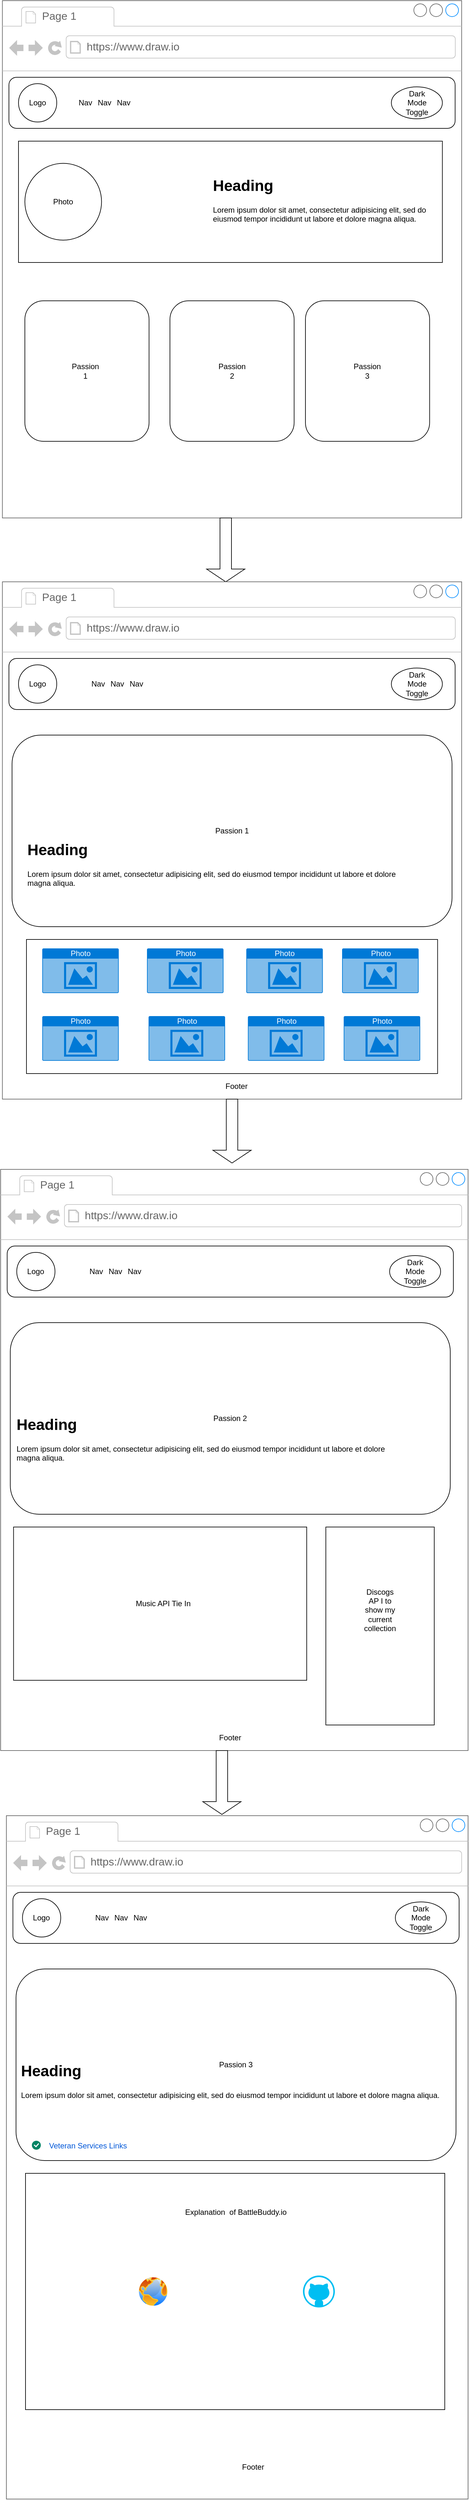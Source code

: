 <mxfile version="13.1.3">
    <diagram id="6hGFLwfOUW9BJ-s0fimq" name="Page-1">
        <mxGraphModel dx="1074" dy="798" grid="1" gridSize="10" guides="1" tooltips="1" connect="1" arrows="1" fold="1" page="1" pageScale="1" pageWidth="827" pageHeight="1169" math="0" shadow="0">
            <root>
                <mxCell id="0"/>
                <mxCell id="1" parent="0"/>
                <mxCell id="2" value="" style="rounded=0;whiteSpace=wrap;html=1;" parent="1" vertex="1">
                    <mxGeometry x="76" y="180" width="600" height="460" as="geometry"/>
                </mxCell>
                <mxCell id="6" value="" style="strokeWidth=1;shadow=0;dashed=0;align=center;html=1;shape=mxgraph.mockup.containers.browserWindow;rSize=0;strokeColor=#666666;strokeColor2=#008cff;strokeColor3=#c4c4c4;mainText=,;recursiveResize=0;" parent="1" vertex="1">
                    <mxGeometry x="69.75" y="180" width="720.25" height="810" as="geometry"/>
                </mxCell>
                <mxCell id="7" value="Page 1" style="strokeWidth=1;shadow=0;dashed=0;align=center;html=1;shape=mxgraph.mockup.containers.anchor;fontSize=17;fontColor=#666666;align=left;" parent="6" vertex="1">
                    <mxGeometry x="60" y="12" width="110" height="26" as="geometry"/>
                </mxCell>
                <mxCell id="8" value="https://www.draw.io" style="strokeWidth=1;shadow=0;dashed=0;align=center;html=1;shape=mxgraph.mockup.containers.anchor;rSize=0;fontSize=17;fontColor=#666666;align=left;" parent="6" vertex="1">
                    <mxGeometry x="130" y="60" width="250" height="26" as="geometry"/>
                </mxCell>
                <mxCell id="27" value="" style="rounded=0;whiteSpace=wrap;html=1;" parent="6" vertex="1">
                    <mxGeometry x="25.25" y="220" width="664.75" height="190" as="geometry"/>
                </mxCell>
                <mxCell id="48" value="" style="rounded=1;whiteSpace=wrap;html=1;" parent="6" vertex="1">
                    <mxGeometry x="10.25" y="120" width="699.75" height="80" as="geometry"/>
                </mxCell>
                <mxCell id="50" value="" style="ellipse;whiteSpace=wrap;html=1;aspect=fixed;" parent="6" vertex="1">
                    <mxGeometry x="25.25" y="130" width="60" height="60" as="geometry"/>
                </mxCell>
                <mxCell id="51" value="" style="ellipse;whiteSpace=wrap;html=1;" parent="6" vertex="1">
                    <mxGeometry x="610" y="135" width="80" height="50" as="geometry"/>
                </mxCell>
                <mxCell id="54" value="Logo" style="text;html=1;strokeColor=none;fillColor=none;align=center;verticalAlign=middle;whiteSpace=wrap;rounded=0;" parent="6" vertex="1">
                    <mxGeometry x="35.25" y="150" width="40" height="20" as="geometry"/>
                </mxCell>
                <mxCell id="55" value="Dark Mode Toggle" style="text;html=1;strokeColor=none;fillColor=none;align=center;verticalAlign=middle;whiteSpace=wrap;rounded=0;" parent="6" vertex="1">
                    <mxGeometry x="630" y="150" width="40" height="20" as="geometry"/>
                </mxCell>
                <mxCell id="59" value="&lt;h1&gt;Heading&lt;/h1&gt;&lt;p&gt;Lorem ipsum dolor sit amet, consectetur adipisicing elit, sed do eiusmod tempor incididunt ut labore et dolore magna aliqua.&lt;/p&gt;" style="text;html=1;strokeColor=none;fillColor=none;spacing=5;spacingTop=-20;whiteSpace=wrap;overflow=hidden;rounded=0;" parent="6" vertex="1">
                    <mxGeometry x="325.25" y="270" width="344.75" height="120" as="geometry"/>
                </mxCell>
                <mxCell id="60" value="" style="ellipse;whiteSpace=wrap;html=1;aspect=fixed;" parent="6" vertex="1">
                    <mxGeometry x="35.25" y="254.75" width="120.25" height="120.25" as="geometry"/>
                </mxCell>
                <mxCell id="61" value="Photo" style="text;html=1;strokeColor=none;fillColor=none;align=center;verticalAlign=middle;whiteSpace=wrap;rounded=0;" parent="6" vertex="1">
                    <mxGeometry x="75.25" y="304.88" width="40" height="20" as="geometry"/>
                </mxCell>
                <mxCell id="62" value="" style="rounded=1;whiteSpace=wrap;html=1;" parent="6" vertex="1">
                    <mxGeometry x="35.25" y="470" width="194.75" height="220" as="geometry"/>
                </mxCell>
                <mxCell id="64" value="" style="rounded=1;whiteSpace=wrap;html=1;" parent="6" vertex="1">
                    <mxGeometry x="475.25" y="470" width="194.75" height="220" as="geometry"/>
                </mxCell>
                <mxCell id="63" value="" style="rounded=1;whiteSpace=wrap;html=1;" parent="6" vertex="1">
                    <mxGeometry x="262.76" y="470" width="194.75" height="220" as="geometry"/>
                </mxCell>
                <mxCell id="65" value="Passion 1" style="text;html=1;strokeColor=none;fillColor=none;align=center;verticalAlign=middle;whiteSpace=wrap;rounded=0;" parent="6" vertex="1">
                    <mxGeometry x="110.25" y="570" width="40" height="20" as="geometry"/>
                </mxCell>
                <mxCell id="66" value="Passion 2" style="text;html=1;strokeColor=none;fillColor=none;align=center;verticalAlign=middle;whiteSpace=wrap;rounded=0;" parent="6" vertex="1">
                    <mxGeometry x="340.13" y="570" width="40" height="20" as="geometry"/>
                </mxCell>
                <mxCell id="67" value="Passion 3" style="text;html=1;strokeColor=none;fillColor=none;align=center;verticalAlign=middle;whiteSpace=wrap;rounded=0;" parent="6" vertex="1">
                    <mxGeometry x="552.63" y="570" width="40" height="20" as="geometry"/>
                </mxCell>
                <mxCell id="109" value="Nav" style="text;html=1;strokeColor=none;fillColor=none;align=center;verticalAlign=middle;whiteSpace=wrap;rounded=0;" parent="6" vertex="1">
                    <mxGeometry x="140.5" y="150" width="40" height="20" as="geometry"/>
                </mxCell>
                <mxCell id="110" value="Nav" style="text;html=1;strokeColor=none;fillColor=none;align=center;verticalAlign=middle;whiteSpace=wrap;rounded=0;" parent="6" vertex="1">
                    <mxGeometry x="110.25" y="150" width="40" height="20" as="geometry"/>
                </mxCell>
                <mxCell id="111" value="Nav" style="text;html=1;strokeColor=none;fillColor=none;align=center;verticalAlign=middle;whiteSpace=wrap;rounded=0;" parent="6" vertex="1">
                    <mxGeometry x="170.25" y="150" width="40" height="20" as="geometry"/>
                </mxCell>
                <mxCell id="69" value="" style="shape=singleArrow;direction=south;whiteSpace=wrap;html=1;" parent="1" vertex="1">
                    <mxGeometry x="390" y="990" width="60" height="100" as="geometry"/>
                </mxCell>
                <mxCell id="70" value="" style="strokeWidth=1;shadow=0;dashed=0;align=center;html=1;shape=mxgraph.mockup.containers.browserWindow;rSize=0;strokeColor=#666666;strokeColor2=#008cff;strokeColor3=#c4c4c4;mainText=,;recursiveResize=0;" parent="1" vertex="1">
                    <mxGeometry x="69.75" y="1090" width="720.25" height="810" as="geometry"/>
                </mxCell>
                <mxCell id="128" value="" style="rounded=0;whiteSpace=wrap;html=1;" parent="70" vertex="1">
                    <mxGeometry x="37.75" y="560" width="644.75" height="210" as="geometry"/>
                </mxCell>
                <mxCell id="71" value="Page 1" style="strokeWidth=1;shadow=0;dashed=0;align=center;html=1;shape=mxgraph.mockup.containers.anchor;fontSize=17;fontColor=#666666;align=left;" parent="70" vertex="1">
                    <mxGeometry x="60" y="12" width="110" height="26" as="geometry"/>
                </mxCell>
                <mxCell id="72" value="https://www.draw.io" style="strokeWidth=1;shadow=0;dashed=0;align=center;html=1;shape=mxgraph.mockup.containers.anchor;rSize=0;fontSize=17;fontColor=#666666;align=left;" parent="70" vertex="1">
                    <mxGeometry x="130" y="60" width="250" height="26" as="geometry"/>
                </mxCell>
                <mxCell id="74" value="" style="rounded=1;whiteSpace=wrap;html=1;" parent="70" vertex="1">
                    <mxGeometry x="10.25" y="120" width="699.75" height="80" as="geometry"/>
                </mxCell>
                <mxCell id="75" value="" style="ellipse;whiteSpace=wrap;html=1;aspect=fixed;" parent="70" vertex="1">
                    <mxGeometry x="25.25" y="130" width="60" height="60" as="geometry"/>
                </mxCell>
                <mxCell id="76" value="" style="ellipse;whiteSpace=wrap;html=1;" parent="70" vertex="1">
                    <mxGeometry x="610" y="135" width="80" height="50" as="geometry"/>
                </mxCell>
                <mxCell id="77" value="Logo" style="text;html=1;strokeColor=none;fillColor=none;align=center;verticalAlign=middle;whiteSpace=wrap;rounded=0;" parent="70" vertex="1">
                    <mxGeometry x="35.25" y="150" width="40" height="20" as="geometry"/>
                </mxCell>
                <mxCell id="78" value="Dark Mode Toggle" style="text;html=1;strokeColor=none;fillColor=none;align=center;verticalAlign=middle;whiteSpace=wrap;rounded=0;" parent="70" vertex="1">
                    <mxGeometry x="630" y="150" width="40" height="20" as="geometry"/>
                </mxCell>
                <mxCell id="82" value="" style="rounded=1;whiteSpace=wrap;html=1;" parent="70" vertex="1">
                    <mxGeometry x="15.13" y="240" width="690" height="300" as="geometry"/>
                </mxCell>
                <mxCell id="85" value="Passion 1" style="text;html=1;strokeColor=none;fillColor=none;align=center;verticalAlign=middle;whiteSpace=wrap;rounded=0;" parent="70" vertex="1">
                    <mxGeometry x="317.25" y="350" width="85.75" height="80" as="geometry"/>
                </mxCell>
                <mxCell id="106" value="Nav" style="text;html=1;strokeColor=none;fillColor=none;align=center;verticalAlign=middle;whiteSpace=wrap;rounded=0;" parent="70" vertex="1">
                    <mxGeometry x="130" y="150" width="40" height="20" as="geometry"/>
                </mxCell>
                <mxCell id="107" value="Nav" style="text;html=1;strokeColor=none;fillColor=none;align=center;verticalAlign=middle;whiteSpace=wrap;rounded=0;" parent="70" vertex="1">
                    <mxGeometry x="160.25" y="150" width="40" height="20" as="geometry"/>
                </mxCell>
                <mxCell id="108" value="Nav" style="text;html=1;strokeColor=none;fillColor=none;align=center;verticalAlign=middle;whiteSpace=wrap;rounded=0;" parent="70" vertex="1">
                    <mxGeometry x="190" y="150" width="40" height="20" as="geometry"/>
                </mxCell>
                <mxCell id="129" value="Photo" style="html=1;strokeColor=none;fillColor=#0079D6;labelPosition=center;verticalLabelPosition=middle;verticalAlign=top;align=center;fontSize=12;outlineConnect=0;spacingTop=-6;fontColor=#FFFFFF;shape=mxgraph.sitemap.photo;" parent="70" vertex="1">
                    <mxGeometry x="62.5" y="574" width="120" height="70" as="geometry"/>
                </mxCell>
                <mxCell id="130" value="Photo" style="html=1;strokeColor=none;fillColor=#0079D6;labelPosition=center;verticalLabelPosition=middle;verticalAlign=top;align=center;fontSize=12;outlineConnect=0;spacingTop=-6;fontColor=#FFFFFF;shape=mxgraph.sitemap.photo;" parent="70" vertex="1">
                    <mxGeometry x="226.75" y="574" width="120" height="70" as="geometry"/>
                </mxCell>
                <mxCell id="131" value="Photo" style="html=1;strokeColor=none;fillColor=#0079D6;labelPosition=center;verticalLabelPosition=middle;verticalAlign=top;align=center;fontSize=12;outlineConnect=0;spacingTop=-6;fontColor=#FFFFFF;shape=mxgraph.sitemap.photo;" parent="70" vertex="1">
                    <mxGeometry x="382.5" y="574" width="120" height="70" as="geometry"/>
                </mxCell>
                <mxCell id="132" value="Photo" style="html=1;strokeColor=none;fillColor=#0079D6;labelPosition=center;verticalLabelPosition=middle;verticalAlign=top;align=center;fontSize=12;outlineConnect=0;spacingTop=-6;fontColor=#FFFFFF;shape=mxgraph.sitemap.photo;" parent="70" vertex="1">
                    <mxGeometry x="532.75" y="574" width="120" height="70" as="geometry"/>
                </mxCell>
                <mxCell id="133" value="Photo" style="html=1;strokeColor=none;fillColor=#0079D6;labelPosition=center;verticalLabelPosition=middle;verticalAlign=top;align=center;fontSize=12;outlineConnect=0;spacingTop=-6;fontColor=#FFFFFF;shape=mxgraph.sitemap.photo;" parent="70" vertex="1">
                    <mxGeometry x="62.5" y="680" width="120" height="70" as="geometry"/>
                </mxCell>
                <mxCell id="134" value="Photo" style="html=1;strokeColor=none;fillColor=#0079D6;labelPosition=center;verticalLabelPosition=middle;verticalAlign=top;align=center;fontSize=12;outlineConnect=0;spacingTop=-6;fontColor=#FFFFFF;shape=mxgraph.sitemap.photo;" parent="70" vertex="1">
                    <mxGeometry x="229.25" y="680" width="120" height="70" as="geometry"/>
                </mxCell>
                <mxCell id="135" value="Photo" style="html=1;strokeColor=none;fillColor=#0079D6;labelPosition=center;verticalLabelPosition=middle;verticalAlign=top;align=center;fontSize=12;outlineConnect=0;spacingTop=-6;fontColor=#FFFFFF;shape=mxgraph.sitemap.photo;" parent="70" vertex="1">
                    <mxGeometry x="385" y="680" width="120" height="70" as="geometry"/>
                </mxCell>
                <mxCell id="136" value="Photo" style="html=1;strokeColor=none;fillColor=#0079D6;labelPosition=center;verticalLabelPosition=middle;verticalAlign=top;align=center;fontSize=12;outlineConnect=0;spacingTop=-6;fontColor=#FFFFFF;shape=mxgraph.sitemap.photo;" parent="70" vertex="1">
                    <mxGeometry x="535.25" y="680" width="120" height="70" as="geometry"/>
                </mxCell>
                <mxCell id="193" value="&lt;h1&gt;Heading&lt;/h1&gt;&lt;p&gt;Lorem ipsum dolor sit amet, consectetur adipisicing elit, sed do eiusmod tempor incididunt ut labore et dolore magna aliqua.&lt;/p&gt;" style="text;html=1;strokeColor=none;fillColor=none;spacing=5;spacingTop=-20;whiteSpace=wrap;overflow=hidden;rounded=0;" vertex="1" parent="70">
                    <mxGeometry x="34.25" y="400" width="605.75" height="160" as="geometry"/>
                </mxCell>
                <mxCell id="197" value="Footer" style="text;html=1;strokeColor=none;fillColor=none;align=center;verticalAlign=middle;whiteSpace=wrap;rounded=0;" vertex="1" parent="70">
                    <mxGeometry x="34.25" y="780" width="666" height="20" as="geometry"/>
                </mxCell>
                <mxCell id="137" value="" style="shape=singleArrow;direction=south;whiteSpace=wrap;html=1;" parent="1" vertex="1">
                    <mxGeometry x="399.88" y="1900" width="60" height="100" as="geometry"/>
                </mxCell>
                <mxCell id="138" value="" style="strokeWidth=1;shadow=0;dashed=0;align=center;html=1;shape=mxgraph.mockup.containers.browserWindow;rSize=0;strokeColor=#666666;strokeColor2=#008cff;strokeColor3=#c4c4c4;mainText=,;recursiveResize=0;" parent="1" vertex="1">
                    <mxGeometry x="67" y="2010" width="733" height="910" as="geometry"/>
                </mxCell>
                <mxCell id="140" value="Page 1" style="strokeWidth=1;shadow=0;dashed=0;align=center;html=1;shape=mxgraph.mockup.containers.anchor;fontSize=17;fontColor=#666666;align=left;" parent="138" vertex="1">
                    <mxGeometry x="60" y="12" width="110" height="26" as="geometry"/>
                </mxCell>
                <mxCell id="141" value="https://www.draw.io" style="strokeWidth=1;shadow=0;dashed=0;align=center;html=1;shape=mxgraph.mockup.containers.anchor;rSize=0;fontSize=17;fontColor=#666666;align=left;" parent="138" vertex="1">
                    <mxGeometry x="130" y="60" width="250" height="26" as="geometry"/>
                </mxCell>
                <mxCell id="142" value="" style="rounded=1;whiteSpace=wrap;html=1;" parent="138" vertex="1">
                    <mxGeometry x="10.25" y="120" width="699.75" height="80" as="geometry"/>
                </mxCell>
                <mxCell id="143" value="" style="ellipse;whiteSpace=wrap;html=1;aspect=fixed;" parent="138" vertex="1">
                    <mxGeometry x="25.25" y="130" width="60" height="60" as="geometry"/>
                </mxCell>
                <mxCell id="144" value="" style="ellipse;whiteSpace=wrap;html=1;" parent="138" vertex="1">
                    <mxGeometry x="610" y="135" width="80" height="50" as="geometry"/>
                </mxCell>
                <mxCell id="145" value="Logo" style="text;html=1;strokeColor=none;fillColor=none;align=center;verticalAlign=middle;whiteSpace=wrap;rounded=0;" parent="138" vertex="1">
                    <mxGeometry x="35.25" y="150" width="40" height="20" as="geometry"/>
                </mxCell>
                <mxCell id="146" value="Dark Mode Toggle" style="text;html=1;strokeColor=none;fillColor=none;align=center;verticalAlign=middle;whiteSpace=wrap;rounded=0;" parent="138" vertex="1">
                    <mxGeometry x="630" y="150" width="40" height="20" as="geometry"/>
                </mxCell>
                <mxCell id="147" value="" style="rounded=1;whiteSpace=wrap;html=1;" parent="138" vertex="1">
                    <mxGeometry x="15.13" y="240" width="690" height="300" as="geometry"/>
                </mxCell>
                <mxCell id="148" value="Passion 2" style="text;html=1;strokeColor=none;fillColor=none;align=center;verticalAlign=middle;whiteSpace=wrap;rounded=0;" parent="138" vertex="1">
                    <mxGeometry x="317.25" y="350" width="85.75" height="80" as="geometry"/>
                </mxCell>
                <mxCell id="149" value="Nav" style="text;html=1;strokeColor=none;fillColor=none;align=center;verticalAlign=middle;whiteSpace=wrap;rounded=0;" parent="138" vertex="1">
                    <mxGeometry x="130" y="150" width="40" height="20" as="geometry"/>
                </mxCell>
                <mxCell id="150" value="Nav" style="text;html=1;strokeColor=none;fillColor=none;align=center;verticalAlign=middle;whiteSpace=wrap;rounded=0;" parent="138" vertex="1">
                    <mxGeometry x="160.25" y="150" width="40" height="20" as="geometry"/>
                </mxCell>
                <mxCell id="151" value="Nav" style="text;html=1;strokeColor=none;fillColor=none;align=center;verticalAlign=middle;whiteSpace=wrap;rounded=0;" parent="138" vertex="1">
                    <mxGeometry x="190" y="150" width="40" height="20" as="geometry"/>
                </mxCell>
                <mxCell id="160" value="" style="rounded=0;whiteSpace=wrap;html=1;" parent="138" vertex="1">
                    <mxGeometry x="20.25" y="560" width="459.75" height="240" as="geometry"/>
                </mxCell>
                <mxCell id="161" value="Music API Tie In" style="text;html=1;strokeColor=none;fillColor=none;align=center;verticalAlign=middle;whiteSpace=wrap;rounded=0;" parent="138" vertex="1">
                    <mxGeometry x="190" y="660" width="130" height="40" as="geometry"/>
                </mxCell>
                <mxCell id="162" value="" style="rounded=0;whiteSpace=wrap;html=1;rotation=90;" parent="138" vertex="1">
                    <mxGeometry x="440" y="630" width="310" height="170" as="geometry"/>
                </mxCell>
                <mxCell id="163" value="Discogs AP I to show my current collection" style="text;html=1;strokeColor=none;fillColor=none;align=center;verticalAlign=middle;whiteSpace=wrap;rounded=0;" parent="138" vertex="1">
                    <mxGeometry x="575" y="680" width="40" height="20" as="geometry"/>
                </mxCell>
                <mxCell id="192" value="&lt;h1&gt;Heading&lt;/h1&gt;&lt;p&gt;Lorem ipsum dolor sit amet, consectetur adipisicing elit, sed do eiusmod tempor incididunt ut labore et dolore magna aliqua.&lt;/p&gt;" style="text;html=1;strokeColor=none;fillColor=none;spacing=5;spacingTop=-20;whiteSpace=wrap;overflow=hidden;rounded=0;" vertex="1" parent="138">
                    <mxGeometry x="20.25" y="380" width="609.75" height="140" as="geometry"/>
                </mxCell>
                <mxCell id="196" value="Footer" style="text;html=1;strokeColor=none;fillColor=none;align=center;verticalAlign=middle;whiteSpace=wrap;rounded=0;" vertex="1" parent="138">
                    <mxGeometry x="27.13" y="880" width="666" height="20" as="geometry"/>
                </mxCell>
                <mxCell id="164" value="" style="shape=singleArrow;direction=south;whiteSpace=wrap;html=1;" parent="1" vertex="1">
                    <mxGeometry x="384" y="2920" width="60" height="100" as="geometry"/>
                </mxCell>
                <mxCell id="165" value="" style="strokeWidth=1;shadow=0;dashed=0;align=center;html=1;shape=mxgraph.mockup.containers.browserWindow;rSize=0;strokeColor=#666666;strokeColor2=#008cff;strokeColor3=#c4c4c4;mainText=,;recursiveResize=0;" parent="1" vertex="1">
                    <mxGeometry x="76" y="3022" width="724" height="1070" as="geometry"/>
                </mxCell>
                <mxCell id="166" value="Page 1" style="strokeWidth=1;shadow=0;dashed=0;align=center;html=1;shape=mxgraph.mockup.containers.anchor;fontSize=17;fontColor=#666666;align=left;" parent="165" vertex="1">
                    <mxGeometry x="60" y="12" width="110" height="26" as="geometry"/>
                </mxCell>
                <mxCell id="167" value="https://www.draw.io" style="strokeWidth=1;shadow=0;dashed=0;align=center;html=1;shape=mxgraph.mockup.containers.anchor;rSize=0;fontSize=17;fontColor=#666666;align=left;" parent="165" vertex="1">
                    <mxGeometry x="130" y="60" width="250" height="26" as="geometry"/>
                </mxCell>
                <mxCell id="168" value="" style="rounded=1;whiteSpace=wrap;html=1;" parent="165" vertex="1">
                    <mxGeometry x="10.25" y="120" width="699.75" height="80" as="geometry"/>
                </mxCell>
                <mxCell id="169" value="" style="ellipse;whiteSpace=wrap;html=1;aspect=fixed;" parent="165" vertex="1">
                    <mxGeometry x="25.25" y="130" width="60" height="60" as="geometry"/>
                </mxCell>
                <mxCell id="170" value="" style="ellipse;whiteSpace=wrap;html=1;" parent="165" vertex="1">
                    <mxGeometry x="610" y="135" width="80" height="50" as="geometry"/>
                </mxCell>
                <mxCell id="171" value="Logo" style="text;html=1;strokeColor=none;fillColor=none;align=center;verticalAlign=middle;whiteSpace=wrap;rounded=0;" parent="165" vertex="1">
                    <mxGeometry x="35.25" y="150" width="40" height="20" as="geometry"/>
                </mxCell>
                <mxCell id="172" value="Dark Mode Toggle" style="text;html=1;strokeColor=none;fillColor=none;align=center;verticalAlign=middle;whiteSpace=wrap;rounded=0;" parent="165" vertex="1">
                    <mxGeometry x="630" y="150" width="40" height="20" as="geometry"/>
                </mxCell>
                <mxCell id="173" value="" style="rounded=1;whiteSpace=wrap;html=1;" parent="165" vertex="1">
                    <mxGeometry x="15.13" y="240" width="690" height="300" as="geometry"/>
                </mxCell>
                <mxCell id="174" value="Passion 3" style="text;html=1;strokeColor=none;fillColor=none;align=center;verticalAlign=middle;whiteSpace=wrap;rounded=0;" parent="165" vertex="1">
                    <mxGeometry x="317.25" y="350" width="85.75" height="80" as="geometry"/>
                </mxCell>
                <mxCell id="175" value="Nav" style="text;html=1;strokeColor=none;fillColor=none;align=center;verticalAlign=middle;whiteSpace=wrap;rounded=0;" parent="165" vertex="1">
                    <mxGeometry x="130" y="150" width="40" height="20" as="geometry"/>
                </mxCell>
                <mxCell id="176" value="Nav" style="text;html=1;strokeColor=none;fillColor=none;align=center;verticalAlign=middle;whiteSpace=wrap;rounded=0;" parent="165" vertex="1">
                    <mxGeometry x="160.25" y="150" width="40" height="20" as="geometry"/>
                </mxCell>
                <mxCell id="177" value="Nav" style="text;html=1;strokeColor=none;fillColor=none;align=center;verticalAlign=middle;whiteSpace=wrap;rounded=0;" parent="165" vertex="1">
                    <mxGeometry x="190" y="150" width="40" height="20" as="geometry"/>
                </mxCell>
                <mxCell id="182" value="&lt;h1&gt;Heading&lt;/h1&gt;&lt;p&gt;Lorem ipsum dolor sit amet, consectetur adipisicing elit, sed do eiusmod tempor incididunt ut labore et dolore magna aliqua.&lt;/p&gt;" style="text;html=1;strokeColor=none;fillColor=none;spacing=5;spacingTop=-20;whiteSpace=wrap;overflow=hidden;rounded=0;" parent="165" vertex="1">
                    <mxGeometry x="17.76" y="380" width="684.75" height="140" as="geometry"/>
                </mxCell>
                <mxCell id="185" value="Veteran Services Links" style="fillColor=none;strokeColor=none;html=1;fontColor=#0057D8;align=left;fontSize=12" parent="165" vertex="1">
                    <mxGeometry x="65.0" y="500" width="125" height="33" as="geometry"/>
                </mxCell>
                <mxCell id="186" value="" style="html=1;shadow=0;dashed=0;shape=mxgraph.atlassian.checkbox;fillColor=#008465;strokeColor=none;html=1" parent="165" vertex="1">
                    <mxGeometry x="40.0" y="509" width="14" height="14" as="geometry"/>
                </mxCell>
                <mxCell id="187" value="" style="rounded=0;whiteSpace=wrap;html=1;" parent="165" vertex="1">
                    <mxGeometry x="30" y="560" width="657.5" height="370" as="geometry"/>
                </mxCell>
                <mxCell id="188" value="Explanation&amp;nbsp; of BattleBuddy.io" style="text;html=1;strokeColor=none;fillColor=none;align=center;verticalAlign=middle;whiteSpace=wrap;rounded=0;" parent="165" vertex="1">
                    <mxGeometry x="50.14" y="578" width="620" height="85" as="geometry"/>
                </mxCell>
                <mxCell id="189" value="" style="verticalLabelPosition=bottom;html=1;verticalAlign=top;align=center;strokeColor=none;fillColor=#00BEF2;shape=mxgraph.azure.github_code;pointerEvents=1;" parent="165" vertex="1">
                    <mxGeometry x="465.13" y="720" width="50" height="50" as="geometry"/>
                </mxCell>
                <mxCell id="190" value="" style="aspect=fixed;perimeter=ellipsePerimeter;html=1;align=center;shadow=0;dashed=0;spacingTop=3;image;image=img/lib/active_directory/internet_globe.svg;" parent="165" vertex="1">
                    <mxGeometry x="205.13" y="720" width="50" height="50" as="geometry"/>
                </mxCell>
                <mxCell id="195" value="Footer" style="text;html=1;strokeColor=none;fillColor=none;align=center;verticalAlign=middle;whiteSpace=wrap;rounded=0;" vertex="1" parent="165">
                    <mxGeometry x="54" y="1010" width="666" height="20" as="geometry"/>
                </mxCell>
            </root>
        </mxGraphModel>
    </diagram>
</mxfile>